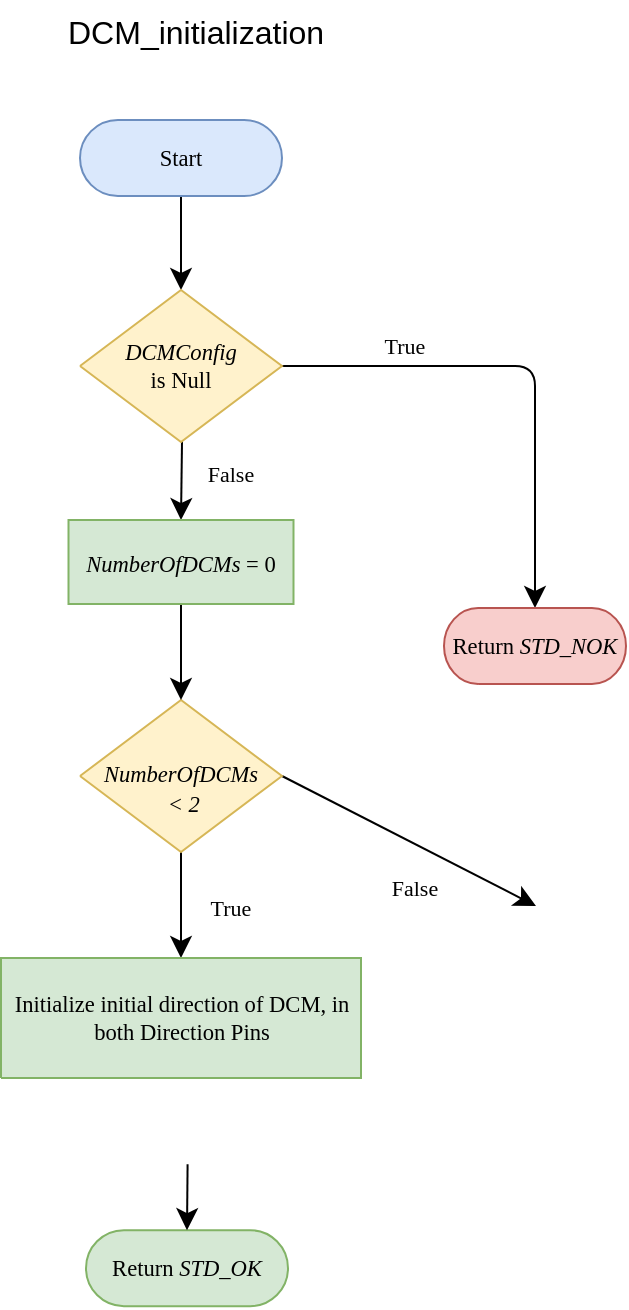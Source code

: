 <mxfile version="21.2.8" type="device">
  <diagram name="Page-1" id="wkSTFM-xhvv9ywmYlebC">
    <mxGraphModel dx="1114" dy="852" grid="0" gridSize="10" guides="1" tooltips="1" connect="1" arrows="1" fold="1" page="0" pageScale="1" pageWidth="850" pageHeight="1100" math="0" shadow="0">
      <root>
        <mxCell id="0" />
        <mxCell id="1" parent="0" />
        <mxCell id="RaQ1Jy0vWYm-qhS4mqpq-1" value="DCM_initialization" style="text;whiteSpace=wrap;html=1;fontSize=16;" vertex="1" parent="1">
          <mxGeometry x="-122" y="-234" width="145" height="41" as="geometry" />
        </mxCell>
        <mxCell id="RaQ1Jy0vWYm-qhS4mqpq-79" style="rounded=1;fontColor=#000000;fontFamily=Calibri;" vertex="1" parent="1">
          <mxGeometry x="105" y="17" as="geometry" />
        </mxCell>
        <mxCell id="RaQ1Jy0vWYm-qhS4mqpq-81" style="edgeStyle=none;curved=1;rounded=1;orthogonalLoop=1;jettySize=auto;html=1;exitX=0.5;exitY=1;exitDx=0;exitDy=0;exitPerimeter=0;entryX=0.5;entryY=0;entryDx=0;entryDy=0;fontSize=12;startSize=8;endSize=8;fontFamily=Calibri;" edge="1" parent="1" target="RaQ1Jy0vWYm-qhS4mqpq-103">
          <mxGeometry relative="1" as="geometry">
            <mxPoint x="-62.5" y="-52" as="sourcePoint" />
            <mxPoint x="-63.5" y="28" as="targetPoint" />
          </mxGeometry>
        </mxCell>
        <mxCell id="RaQ1Jy0vWYm-qhS4mqpq-82" style="edgeStyle=orthogonalEdgeStyle;rounded=1;orthogonalLoop=1;jettySize=auto;html=1;exitX=1;exitY=0.5;exitDx=0;exitDy=0;exitPerimeter=0;entryX=0.5;entryY=0;entryDx=0;entryDy=0;entryPerimeter=0;fontSize=12;startSize=8;endSize=8;fontFamily=Calibri;" edge="1" parent="1" source="RaQ1Jy0vWYm-qhS4mqpq-87" target="RaQ1Jy0vWYm-qhS4mqpq-91">
          <mxGeometry relative="1" as="geometry">
            <mxPoint x="-12" y="-69.5" as="sourcePoint" />
            <mxPoint x="110.5" y="157" as="targetPoint" />
          </mxGeometry>
        </mxCell>
        <mxCell id="RaQ1Jy0vWYm-qhS4mqpq-83" value="True" style="text;html=1;strokeColor=none;fillColor=none;align=center;verticalAlign=middle;whiteSpace=wrap;rounded=1;fontSize=11;fontFamily=Calibri;fontColor=#000000;" vertex="1" parent="1">
          <mxGeometry x="29" y="-69.996" width="39" height="17.332" as="geometry" />
        </mxCell>
        <mxCell id="RaQ1Jy0vWYm-qhS4mqpq-84" style="edgeStyle=none;curved=1;rounded=1;orthogonalLoop=1;jettySize=auto;html=1;exitX=0.5;exitY=1;exitDx=0;exitDy=0;exitPerimeter=0;fontSize=12;startSize=8;endSize=8;fontFamily=Calibri;entryX=0.5;entryY=0;entryDx=0;entryDy=0;entryPerimeter=0;" edge="1" parent="1" source="RaQ1Jy0vWYm-qhS4mqpq-85" target="RaQ1Jy0vWYm-qhS4mqpq-87">
          <mxGeometry relative="1" as="geometry">
            <mxPoint x="-61" y="-93" as="targetPoint" />
          </mxGeometry>
        </mxCell>
        <UserObject label="&lt;div style=&quot;font-size: 1px&quot;&gt;&lt;font style=&quot;font-size: 11.29px; direction: ltr; letter-spacing: 0px; line-height: 120%; opacity: 1;&quot;&gt;Start&lt;br&gt;&lt;/font&gt;&lt;/div&gt;" Function="EN_DIO_Error_T DIO_init(uint8_t pinNumber, EN_DIO_PORT_T portNumber, EN_DIO_DIRECTION_T direction);" tags="Flowchart" id="RaQ1Jy0vWYm-qhS4mqpq-85">
          <mxCell style="verticalAlign=middle;align=center;overflow=width;vsdxID=30;fillColor=#dae8fc;shape=stencil(tVLREoIgEPwaHnEQxsl3s/9gEpSJwDko7e+DsEkze2l627vdu5uFRaxyHe8FosR5sCcxqMZ3iO0Rpcp0ApQPCLEasUpaEC3Yi2lS3fOojOhsr3HDmObyMtsVcYqS29Qh5FEfklwrM5OXeUa/yjkcAwfr7TDpiyTfXvjkMR+Vw2A998qaBac5tAKHU1hq3i4oNwjRr9ofvayt/+Rk+yX/4iWA159KpXWKxJx/z0Bopfyw+g4=);strokeColor=#6c8ebf;spacingTop=-1;spacingBottom=-1;spacingLeft=-1;spacingRight=-1;points=[[0.5,1,0],[0.5,0,0],[0,0.5,0],[1,0.5,0]];labelBackgroundColor=none;rounded=1;html=1;whiteSpace=wrap;fontFamily=Calibri;" vertex="1" parent="1">
            <mxGeometry x="-114" y="-174" width="101" height="38" as="geometry" />
          </mxCell>
        </UserObject>
        <UserObject label="" Function="EN_DIO_Error_T DIO_init(uint8_t pinNumber, EN_DIO_PORT_T portNumber, EN_DIO_DIRECTION_T direction);" tags="Flowchart" id="RaQ1Jy0vWYm-qhS4mqpq-87">
          <mxCell style="vsdxID=219;fillColor=#fff2cc;shape=stencil(UzV2Ls5ILEhVNTIoLinKz04tz0wpyVA1dlE1MsrMy0gtyiwBslSNXVWNndPyi1LTi/JL81Ig/IJEkEoQKze/DGRCBUSfAUiHkUElhGcK4bpBVOZk5iGpNEVVikeloQHZpsK0YlWLz1QgA+HFtMycHEgIIcujBwlQCBKcxq4A);strokeColor=#d6b656;spacingTop=-1;spacingBottom=-1;spacingLeft=-1;spacingRight=-1;points=[[0,0.5,0],[1,0.5,0],[0.5,0,0],[0.5,1,0]];labelBackgroundColor=none;rounded=1;html=1;whiteSpace=wrap;fontFamily=Calibri;" vertex="1" parent="1">
            <mxGeometry x="-114" y="-89" width="101" height="76" as="geometry" />
          </mxCell>
        </UserObject>
        <mxCell id="RaQ1Jy0vWYm-qhS4mqpq-88" value="&lt;div style=&quot;font-size: 1px&quot;&gt;&lt;font style=&quot;font-size: 11.29px; direction: ltr; letter-spacing: 0px; line-height: 120%; opacity: 1;&quot;&gt;&lt;i&gt;DCMConfig&lt;/i&gt;&lt;/font&gt;&lt;/div&gt;&lt;div style=&quot;font-size: 1px&quot;&gt;&lt;font style=&quot;font-size: 11.29px; direction: ltr; letter-spacing: 0px; line-height: 120%; opacity: 1;&quot;&gt;is Null&lt;/font&gt;&lt;/div&gt;" style="text;vsdxID=219;fillColor=none;gradientColor=none;strokeColor=none;spacingTop=-1;spacingBottom=-1;spacingLeft=-1;spacingRight=-1;points=[[0,0.5,0],[1,0.5,0],[0.5,0,0],[0.5,1,0]];labelBackgroundColor=none;rounded=1;html=1;whiteSpace=wrap;verticalAlign=middle;align=center;overflow=width;;html=1;fontColor=#000000;fontFamily=Calibri;" vertex="1" parent="RaQ1Jy0vWYm-qhS4mqpq-87">
          <mxGeometry x="8.47" y="9.42" width="84.67" height="57.15" as="geometry" />
        </mxCell>
        <mxCell id="RaQ1Jy0vWYm-qhS4mqpq-89" value="False" style="text;html=1;strokeColor=none;fillColor=none;align=center;verticalAlign=middle;whiteSpace=wrap;rounded=1;fontSize=11;fontFamily=Calibri;fontColor=#000000;" vertex="1" parent="1">
          <mxGeometry x="-58" y="-6" width="39" height="18" as="geometry" />
        </mxCell>
        <UserObject label="&lt;div style=&quot;font-size: 1px&quot;&gt;&lt;font style=&quot;font-size: 11.29px; direction: ltr; letter-spacing: 0px; line-height: 120%; opacity: 1;&quot;&gt;Return &lt;i&gt;STD_NOK&lt;/i&gt;&lt;br&gt;&lt;/font&gt;&lt;/div&gt;" Function="EN_DIO_Error_T DIO_init(uint8_t pinNumber, EN_DIO_PORT_T portNumber, EN_DIO_DIRECTION_T direction);" tags="Flowchart" id="RaQ1Jy0vWYm-qhS4mqpq-91">
          <mxCell style="verticalAlign=middle;align=center;overflow=width;vsdxID=55;fillColor=#f8cecc;shape=stencil(tVLREoIgEPwaHnEQxsl3s/9gEpSJwDko7e+DsEkze2l627vdu5uFRaxyHe8FosR5sCcxqMZ3iO0Rpcp0ApQPCLEasUpaEC3Yi2lS3fOojOhsr3HDmObyMtsVcYqS29Qh5FEfklwrM5OXeUa/yjkcAwfr7TDpiyTfXvjkMR+Vw2A998qaBac5tAKHU1hq3i4oNwjRr9ofvayt/+Rk+yX/4iWA159KpXWKxJx/z0Bopfyw+g4=);strokeColor=#b85450;spacingTop=-1;spacingBottom=-1;spacingLeft=-1;spacingRight=-1;points=[[0.5,1,0],[0.5,0,0],[0,0.5,0],[1,0.5,0]];labelBackgroundColor=none;rounded=1;html=1;whiteSpace=wrap;fontFamily=Calibri;" vertex="1" parent="1">
            <mxGeometry x="68" y="70" width="91" height="38" as="geometry" />
          </mxCell>
        </UserObject>
        <UserObject label="&lt;div style=&quot;font-size: 1px&quot;&gt;&lt;font style=&quot;font-size: 11.29px; direction: ltr; letter-spacing: 0px; line-height: 120%; opacity: 1;&quot;&gt;Return &lt;i&gt;STD_OK&lt;/i&gt;&lt;br&gt;&lt;/font&gt;&lt;/div&gt;" Function="EN_DIO_Error_T DIO_init(uint8_t pinNumber, EN_DIO_PORT_T portNumber, EN_DIO_DIRECTION_T direction);" tags="Flowchart" id="RaQ1Jy0vWYm-qhS4mqpq-92">
          <mxCell style="verticalAlign=middle;align=center;overflow=width;vsdxID=52;fillColor=#d5e8d4;shape=stencil(tVLREoIgEPwaHnEQxsl3s/9gEpSJwDko7e+DsEkze2l627vdu5uFRaxyHe8FosR5sCcxqMZ3iO0Rpcp0ApQPCLEasUpaEC3Yi2lS3fOojOhsr3HDmObyMtsVcYqS29Qh5FEfklwrM5OXeUa/yjkcAwfr7TDpiyTfXvjkMR+Vw2A998qaBac5tAKHU1hq3i4oNwjRr9ofvayt/+Rk+yX/4iWA159KpXWKxJx/z0Bopfyw+g4=);strokeColor=#82b366;spacingTop=-1;spacingBottom=-1;spacingLeft=-1;spacingRight=-1;points=[[0.5,1,0],[0.5,0,0],[0,0.5,0],[1,0.5,0]];labelBackgroundColor=none;rounded=1;html=1;whiteSpace=wrap;fontFamily=Calibri;" vertex="1" parent="1">
            <mxGeometry x="-111" y="381.1" width="101" height="38" as="geometry" />
          </mxCell>
        </UserObject>
        <mxCell id="RaQ1Jy0vWYm-qhS4mqpq-95" style="edgeStyle=none;curved=1;rounded=1;orthogonalLoop=1;jettySize=auto;html=1;exitX=0.5;exitY=1;exitDx=0;exitDy=0;exitPerimeter=0;entryX=0.5;entryY=0;entryDx=0;entryDy=0;entryPerimeter=0;fontSize=12;startSize=8;endSize=8;fontFamily=Calibri;" edge="1" parent="1" source="RaQ1Jy0vWYm-qhS4mqpq-97" target="RaQ1Jy0vWYm-qhS4mqpq-106">
          <mxGeometry relative="1" as="geometry">
            <mxPoint x="-60.205" y="310" as="targetPoint" />
          </mxGeometry>
        </mxCell>
        <mxCell id="RaQ1Jy0vWYm-qhS4mqpq-96" style="edgeStyle=none;curved=1;rounded=1;orthogonalLoop=1;jettySize=auto;html=1;exitX=1;exitY=0.5;exitDx=0;exitDy=0;exitPerimeter=0;fontSize=12;startSize=8;endSize=8;fontFamily=Calibri;" edge="1" parent="1" source="RaQ1Jy0vWYm-qhS4mqpq-97">
          <mxGeometry relative="1" as="geometry">
            <mxPoint x="114" y="219" as="targetPoint" />
          </mxGeometry>
        </mxCell>
        <UserObject label="" Function="EN_DIO_Error_T DIO_init(uint8_t pinNumber, EN_DIO_PORT_T portNumber, EN_DIO_DIRECTION_T direction);" tags="Flowchart" id="RaQ1Jy0vWYm-qhS4mqpq-97">
          <mxCell style="vsdxID=219;fillColor=#fff2cc;shape=stencil(UzV2Ls5ILEhVNTIoLinKz04tz0wpyVA1dlE1MsrMy0gtyiwBslSNXVWNndPyi1LTi/JL81Ig/IJEkEoQKze/DGRCBUSfAUiHkUElhGcK4bpBVOZk5iGpNEVVikeloQHZpsK0YlWLz1QgA+HFtMycHEgIIcujBwlQCBKcxq4A);strokeColor=#d6b656;spacingTop=-1;spacingBottom=-1;spacingLeft=-1;spacingRight=-1;points=[[0,0.5,0],[1,0.5,0],[0.5,0,0],[0.5,1,0]];labelBackgroundColor=none;rounded=1;html=1;whiteSpace=wrap;fontFamily=Calibri;" vertex="1" parent="1">
            <mxGeometry x="-114" y="116" width="101" height="76" as="geometry" />
          </mxCell>
        </UserObject>
        <mxCell id="RaQ1Jy0vWYm-qhS4mqpq-98" value="&lt;div style=&quot;&quot;&gt;&lt;i style=&quot;border-color: var(--border-color); font-size: 11.29px;&quot;&gt;NumberOfDCMs&lt;/i&gt;&lt;br&gt;&lt;/div&gt;&lt;div style=&quot;&quot;&gt;&lt;i style=&quot;border-color: var(--border-color); font-size: 11.29px;&quot;&gt;&amp;nbsp;&amp;lt; 2&lt;/i&gt;&lt;/div&gt;" style="text;vsdxID=219;fillColor=none;gradientColor=none;strokeColor=none;spacingTop=-1;spacingBottom=-1;spacingLeft=-1;spacingRight=-1;points=[[0,0.5,0],[1,0.5,0],[0.5,0,0],[0.5,1,0]];labelBackgroundColor=none;rounded=1;html=1;whiteSpace=wrap;verticalAlign=middle;align=center;overflow=width;;html=1;fontColor=#000000;fontFamily=Calibri;" vertex="1" parent="RaQ1Jy0vWYm-qhS4mqpq-97">
          <mxGeometry x="8.47" y="15" width="84.67" height="57.15" as="geometry" />
        </mxCell>
        <mxCell id="RaQ1Jy0vWYm-qhS4mqpq-99" style="rounded=1;fontColor=#000000;fontFamily=Calibri;" vertex="1" parent="1">
          <mxGeometry x="110" y="181" as="geometry" />
        </mxCell>
        <mxCell id="RaQ1Jy0vWYm-qhS4mqpq-100" value="False" style="text;html=1;strokeColor=none;fillColor=none;align=center;verticalAlign=middle;whiteSpace=wrap;rounded=1;fontSize=11;fontFamily=Calibri;fontColor=#000000;" vertex="1" parent="1">
          <mxGeometry x="34" y="201" width="39" height="18" as="geometry" />
        </mxCell>
        <mxCell id="RaQ1Jy0vWYm-qhS4mqpq-101" style="edgeStyle=none;curved=1;rounded=1;orthogonalLoop=1;jettySize=auto;html=1;exitX=0.5;exitY=1;exitDx=0;exitDy=0;exitPerimeter=0;entryX=0.5;entryY=0;entryDx=0;entryDy=0;entryPerimeter=0;fontSize=12;startSize=8;endSize=8;fontFamily=Calibri;" edge="1" parent="1" target="RaQ1Jy0vWYm-qhS4mqpq-92">
          <mxGeometry relative="1" as="geometry">
            <mxPoint x="-60.205" y="348.1" as="sourcePoint" />
          </mxGeometry>
        </mxCell>
        <mxCell id="RaQ1Jy0vWYm-qhS4mqpq-102" value="True" style="text;html=1;strokeColor=none;fillColor=none;align=center;verticalAlign=middle;whiteSpace=wrap;rounded=1;fontSize=11;fontFamily=Calibri;fontColor=#000000;" vertex="1" parent="1">
          <mxGeometry x="-58" y="211" width="39" height="17.332" as="geometry" />
        </mxCell>
        <mxCell id="RaQ1Jy0vWYm-qhS4mqpq-104" style="edgeStyle=none;curved=1;rounded=0;orthogonalLoop=1;jettySize=auto;html=1;entryX=0.5;entryY=0;entryDx=0;entryDy=0;entryPerimeter=0;fontSize=12;startSize=8;endSize=8;" edge="1" parent="1" source="RaQ1Jy0vWYm-qhS4mqpq-103" target="RaQ1Jy0vWYm-qhS4mqpq-97">
          <mxGeometry relative="1" as="geometry" />
        </mxCell>
        <mxCell id="RaQ1Jy0vWYm-qhS4mqpq-103" value="&lt;p style=&quot;line-height: 80%;&quot;&gt;&lt;font face=&quot;Calibri&quot; style=&quot;font-size: 11.29px;&quot;&gt;&lt;i&gt;NumberOfDCMs&lt;/i&gt; = 0&lt;/font&gt;&lt;/p&gt;" style="rounded=0;whiteSpace=wrap;html=1;fontSize=16;fillColor=#d5e8d4;strokeColor=#82b366;" vertex="1" parent="1">
          <mxGeometry x="-119.75" y="26" width="112.5" height="42" as="geometry" />
        </mxCell>
        <UserObject label="&lt;div style=&quot;font-size: 11.29px;&quot;&gt;Initialize initial direction of DCM, in both Direction Pins&lt;br&gt;&lt;/div&gt;" Function="EN_DIO_Error_T DIO_toggle(uint8_t pinNumber, EN_DIO_PORT_T portNumber);  " tags="Flowchart" id="RaQ1Jy0vWYm-qhS4mqpq-106">
          <mxCell style="verticalAlign=middle;align=center;overflow=width;vsdxID=274;fillColor=#d5e8d4;shape=stencil(nZBLDoAgDERP0z3SIyjew0SURgSD+Lu9kMZoXLhwN9O+tukAlrNpJg1SzDH4QW/URgNYgZTkjA4UkwJUgGXng+6DX1zLfmoymdXo17xh5zmRJ6Q42BWCfc2oJfdAr+Yv+AP9Cb7OJ3H/2JG1HNGz/84klThPVCc=);strokeColor=#82b366;spacingTop=-1;spacingBottom=-1;spacingLeft=-1;spacingRight=-1;points=[[0,0.5,0],[1,0.5,0],[0.5,1,0],[0.5,0,0]];labelBackgroundColor=none;rounded=1;html=1;whiteSpace=wrap;fontFamily=Calibri;" vertex="1" parent="1">
            <mxGeometry x="-153.5" y="245" width="180" height="60" as="geometry" />
          </mxCell>
        </UserObject>
      </root>
    </mxGraphModel>
  </diagram>
</mxfile>

